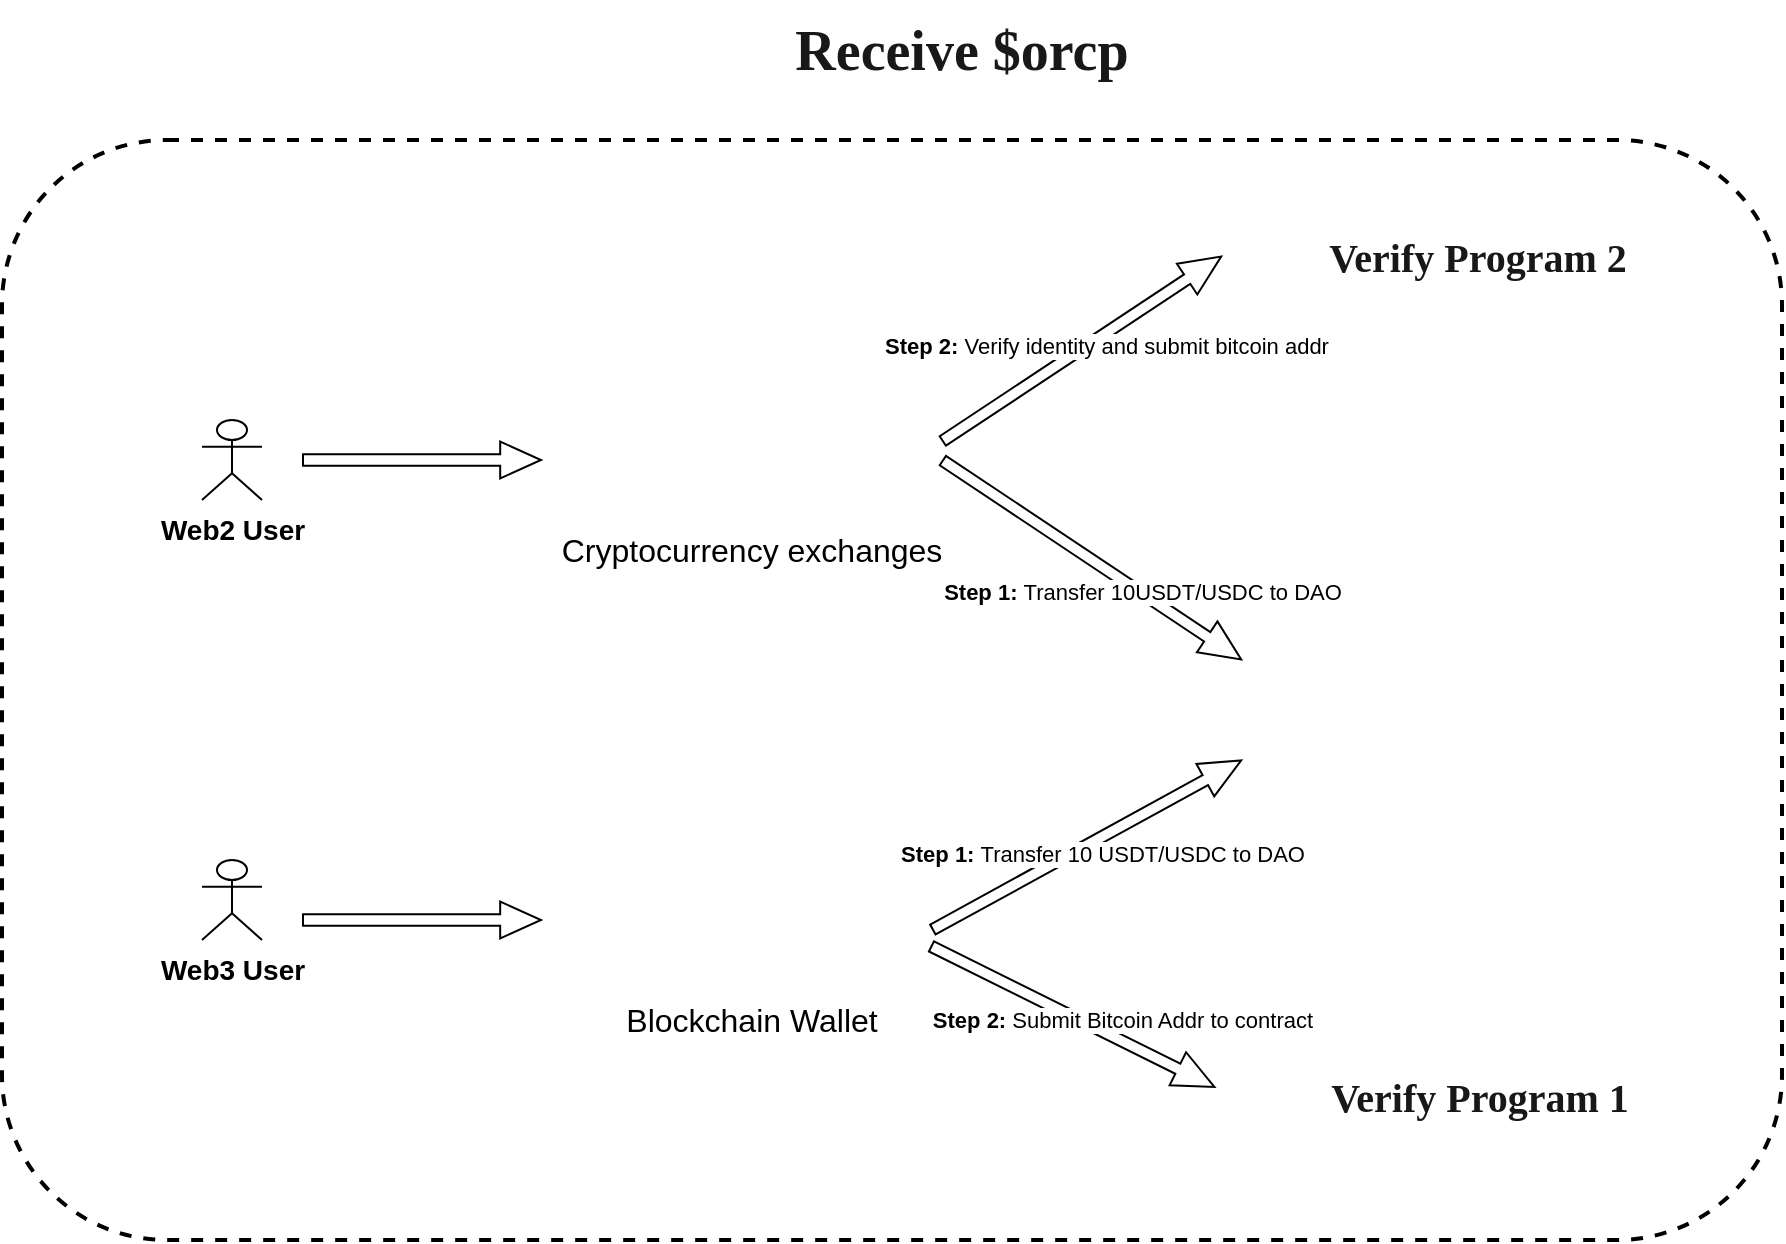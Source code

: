 <mxfile version="21.3.4" type="github">
  <diagram name="Page-1" id="8knTemBwskqMgURJLsrm">
    <mxGraphModel dx="1953" dy="2135" grid="1" gridSize="10" guides="1" tooltips="1" connect="1" arrows="1" fold="1" page="1" pageScale="1" pageWidth="827" pageHeight="1169" math="0" shadow="0">
      <root>
        <mxCell id="0" />
        <mxCell id="1" parent="0" />
        <mxCell id="sWhWIhyuhKPl6AwqvS7Z-1" value="&lt;font style=&quot;font-size: 14px;&quot;&gt;&lt;b&gt;Web2 User&lt;/b&gt;&lt;/font&gt;" style="shape=umlActor;verticalLabelPosition=bottom;verticalAlign=top;html=1;outlineConnect=0;" vertex="1" parent="1">
          <mxGeometry x="150" y="80" width="30" height="40" as="geometry" />
        </mxCell>
        <mxCell id="sWhWIhyuhKPl6AwqvS7Z-2" value="&lt;b&gt;&lt;font style=&quot;font-size: 14px;&quot;&gt;Web3 User&lt;/font&gt;&lt;/b&gt;" style="shape=umlActor;verticalLabelPosition=bottom;verticalAlign=top;html=1;outlineConnect=0;" vertex="1" parent="1">
          <mxGeometry x="150" y="300" width="30" height="40" as="geometry" />
        </mxCell>
        <mxCell id="sWhWIhyuhKPl6AwqvS7Z-3" value="" style="shape=flexArrow;endArrow=classic;html=1;rounded=0;endWidth=11.831;endSize=6.47;width=5.634;" edge="1" parent="1">
          <mxGeometry width="50" height="50" relative="1" as="geometry">
            <mxPoint x="200" y="100" as="sourcePoint" />
            <mxPoint x="320" y="100" as="targetPoint" />
          </mxGeometry>
        </mxCell>
        <mxCell id="sWhWIhyuhKPl6AwqvS7Z-4" value="" style="shape=image;verticalLabelPosition=bottom;labelBackgroundColor=default;verticalAlign=top;aspect=fixed;imageAspect=0;image=https://upload.wikimedia.org/wikipedia/commons/thumb/e/e8/Binance_Logo.svg/1024px-Binance_Logo.svg.png;" vertex="1" parent="1">
          <mxGeometry x="340" y="75" width="50" height="50" as="geometry" />
        </mxCell>
        <mxCell id="sWhWIhyuhKPl6AwqvS7Z-6" value="" style="shape=image;verticalLabelPosition=bottom;labelBackgroundColor=default;verticalAlign=top;aspect=fixed;imageAspect=0;image=https://seeklogo.com/images/C/coinbase-coin-logo-C86F46D7B8-seeklogo.com.png;" vertex="1" parent="1">
          <mxGeometry x="400" y="75" width="50" height="50" as="geometry" />
        </mxCell>
        <mxCell id="sWhWIhyuhKPl6AwqvS7Z-9" value="" style="shape=image;verticalLabelPosition=bottom;labelBackgroundColor=default;verticalAlign=top;aspect=fixed;imageAspect=0;image=https://altcoinsbox.com/wp-content/uploads/2023/03/okx-logo-black-and-white.png;" vertex="1" parent="1">
          <mxGeometry x="460" y="75" width="50" height="50" as="geometry" />
        </mxCell>
        <mxCell id="sWhWIhyuhKPl6AwqvS7Z-10" value="" style="shape=flexArrow;endArrow=classic;html=1;rounded=0;endWidth=11.831;endSize=6.47;width=5.634;" edge="1" parent="1">
          <mxGeometry width="50" height="50" relative="1" as="geometry">
            <mxPoint x="200" y="330" as="sourcePoint" />
            <mxPoint x="320" y="330" as="targetPoint" />
          </mxGeometry>
        </mxCell>
        <mxCell id="sWhWIhyuhKPl6AwqvS7Z-11" value="" style="shape=image;verticalLabelPosition=bottom;labelBackgroundColor=default;verticalAlign=top;aspect=fixed;imageAspect=0;image=https://upload.wikimedia.org/wikipedia/commons/thumb/3/36/MetaMask_Fox.svg/1200px-MetaMask_Fox.svg.png;" vertex="1" parent="1">
          <mxGeometry x="335" y="305" width="60" height="60" as="geometry" />
        </mxCell>
        <mxCell id="sWhWIhyuhKPl6AwqvS7Z-12" value="" style="shape=image;verticalLabelPosition=bottom;labelBackgroundColor=default;verticalAlign=top;aspect=fixed;imageAspect=0;image=https://altcoinsbox.com/wp-content/uploads/2023/04/wallet-connect-logo.png;" vertex="1" parent="1">
          <mxGeometry x="400" y="310" width="50" height="50" as="geometry" />
        </mxCell>
        <mxCell id="sWhWIhyuhKPl6AwqvS7Z-13" value="" style="shape=image;verticalLabelPosition=bottom;labelBackgroundColor=default;verticalAlign=top;aspect=fixed;imageAspect=0;image=https://ethereum.org/static/cd7cb3047b95b88dfac4968de3e3347b/65a36/rainbow.png;" vertex="1" parent="1">
          <mxGeometry x="455" y="305" width="60" height="60" as="geometry" />
        </mxCell>
        <mxCell id="sWhWIhyuhKPl6AwqvS7Z-14" value="Cryptocurrency exchanges" style="text;html=1;strokeColor=none;fillColor=none;align=center;verticalAlign=middle;whiteSpace=wrap;rounded=0;fontSize=16;" vertex="1" parent="1">
          <mxGeometry x="320" y="130" width="210" height="30" as="geometry" />
        </mxCell>
        <mxCell id="sWhWIhyuhKPl6AwqvS7Z-15" value="Blockchain Wallet" style="text;html=1;strokeColor=none;fillColor=none;align=center;verticalAlign=middle;whiteSpace=wrap;rounded=0;fontSize=16;" vertex="1" parent="1">
          <mxGeometry x="350" y="365" width="150" height="30" as="geometry" />
        </mxCell>
        <mxCell id="sWhWIhyuhKPl6AwqvS7Z-16" value="" style="shape=image;verticalLabelPosition=bottom;labelBackgroundColor=default;verticalAlign=top;aspect=fixed;imageAspect=0;image=https://legacy.xdao.app/assets/img/logo_full_blue.svg;" vertex="1" parent="1">
          <mxGeometry x="670" y="200" width="175.41" height="50" as="geometry" />
        </mxCell>
        <mxCell id="sWhWIhyuhKPl6AwqvS7Z-24" value="" style="shape=flexArrow;endArrow=classic;html=1;rounded=0;endWidth=11.831;endSize=6.47;width=5.634;entryX=0;entryY=0;entryDx=0;entryDy=0;" edge="1" parent="1" target="sWhWIhyuhKPl6AwqvS7Z-16">
          <mxGeometry width="50" height="50" relative="1" as="geometry">
            <mxPoint x="520" y="100" as="sourcePoint" />
            <mxPoint x="700" y="210" as="targetPoint" />
          </mxGeometry>
        </mxCell>
        <mxCell id="sWhWIhyuhKPl6AwqvS7Z-26" value="&lt;b&gt;Step 1: &lt;/b&gt;Transfer 10USDT/USDC to DAO" style="edgeLabel;html=1;align=center;verticalAlign=middle;resizable=0;points=[];" vertex="1" connectable="0" parent="sWhWIhyuhKPl6AwqvS7Z-24">
          <mxGeometry x="-0.189" relative="1" as="geometry">
            <mxPoint x="39" y="25" as="offset" />
          </mxGeometry>
        </mxCell>
        <mxCell id="sWhWIhyuhKPl6AwqvS7Z-25" value="" style="shape=flexArrow;endArrow=classic;html=1;rounded=0;endWidth=11.831;endSize=6.47;width=5.634;entryX=0;entryY=1;entryDx=0;entryDy=0;exitX=1;exitY=0.5;exitDx=0;exitDy=0;" edge="1" parent="1" source="sWhWIhyuhKPl6AwqvS7Z-13" target="sWhWIhyuhKPl6AwqvS7Z-16">
          <mxGeometry width="50" height="50" relative="1" as="geometry">
            <mxPoint x="530" y="340" as="sourcePoint" />
            <mxPoint x="660" y="260" as="targetPoint" />
          </mxGeometry>
        </mxCell>
        <mxCell id="sWhWIhyuhKPl6AwqvS7Z-27" value="&lt;b&gt;Step 1: &lt;/b&gt;Transfer 10 USDT/USDC to DAO" style="edgeLabel;html=1;align=center;verticalAlign=middle;resizable=0;points=[];" vertex="1" connectable="0" parent="sWhWIhyuhKPl6AwqvS7Z-25">
          <mxGeometry x="-0.371" y="-3" relative="1" as="geometry">
            <mxPoint x="35" y="-14" as="offset" />
          </mxGeometry>
        </mxCell>
        <mxCell id="sWhWIhyuhKPl6AwqvS7Z-28" value="" style="group" vertex="1" connectable="0" parent="1">
          <mxGeometry x="370" y="-130" width="280" height="50" as="geometry" />
        </mxCell>
        <mxCell id="sWhWIhyuhKPl6AwqvS7Z-54" value="" style="group" vertex="1" connectable="0" parent="sWhWIhyuhKPl6AwqvS7Z-28">
          <mxGeometry width="280" height="50" as="geometry" />
        </mxCell>
        <mxCell id="sWhWIhyuhKPl6AwqvS7Z-19" value="" style="shape=image;verticalLabelPosition=bottom;labelBackgroundColor=default;verticalAlign=top;aspect=fixed;imageAspect=0;image=https://pbs.twimg.com/profile_images/1660129865826463749/jk2elwrV_400x400.jpg;" vertex="1" parent="sWhWIhyuhKPl6AwqvS7Z-54">
          <mxGeometry width="50" height="50" as="geometry" />
        </mxCell>
        <mxCell id="sWhWIhyuhKPl6AwqvS7Z-20" value="&lt;font face=&quot;Tahoma&quot; style=&quot;font-size: 28px;&quot;&gt;&lt;b style=&quot;&quot;&gt;Receive $orcp&lt;/b&gt;&lt;/font&gt;" style="text;html=1;strokeColor=none;fillColor=none;align=center;verticalAlign=middle;whiteSpace=wrap;rounded=0;spacing=0;spacingLeft=0;textOpacity=90;" vertex="1" parent="sWhWIhyuhKPl6AwqvS7Z-54">
          <mxGeometry x="50" y="10" width="220" height="30" as="geometry" />
        </mxCell>
        <mxCell id="sWhWIhyuhKPl6AwqvS7Z-33" value="" style="rounded=1;whiteSpace=wrap;html=1;fillColor=none;strokeWidth=2;dashed=1;" vertex="1" parent="1">
          <mxGeometry x="50" y="-60" width="890" height="550" as="geometry" />
        </mxCell>
        <mxCell id="sWhWIhyuhKPl6AwqvS7Z-37" value="" style="shape=flexArrow;endArrow=classic;html=1;rounded=0;endWidth=11.831;endSize=6.47;width=5.634;entryX=0;entryY=0.5;entryDx=0;entryDy=0;" edge="1" parent="1" target="sWhWIhyuhKPl6AwqvS7Z-40">
          <mxGeometry width="50" height="50" relative="1" as="geometry">
            <mxPoint x="520" y="90.77" as="sourcePoint" />
            <mxPoint x="680" y="-10" as="targetPoint" />
          </mxGeometry>
        </mxCell>
        <mxCell id="sWhWIhyuhKPl6AwqvS7Z-38" value="&lt;b&gt;Step 2: &lt;/b&gt;Verify identity and submit bitcoin addr" style="edgeLabel;html=1;align=center;verticalAlign=middle;resizable=0;points=[];" vertex="1" connectable="0" parent="sWhWIhyuhKPl6AwqvS7Z-37">
          <mxGeometry x="-0.189" relative="1" as="geometry">
            <mxPoint x="25" y="-10" as="offset" />
          </mxGeometry>
        </mxCell>
        <mxCell id="sWhWIhyuhKPl6AwqvS7Z-42" value="" style="group" vertex="1" connectable="0" parent="1">
          <mxGeometry x="690" y="-20" width="218" height="36" as="geometry" />
        </mxCell>
        <mxCell id="sWhWIhyuhKPl6AwqvS7Z-50" value="" style="group" vertex="1" connectable="0" parent="sWhWIhyuhKPl6AwqvS7Z-42">
          <mxGeometry x="-30" width="218" height="36" as="geometry" />
        </mxCell>
        <mxCell id="sWhWIhyuhKPl6AwqvS7Z-40" value="" style="shape=image;verticalLabelPosition=bottom;labelBackgroundColor=default;verticalAlign=top;aspect=fixed;imageAspect=0;image=https://pbs.twimg.com/profile_images/1660129865826463749/jk2elwrV_400x400.jpg;" vertex="1" parent="sWhWIhyuhKPl6AwqvS7Z-50">
          <mxGeometry width="36" height="36" as="geometry" />
        </mxCell>
        <mxCell id="sWhWIhyuhKPl6AwqvS7Z-41" value="&lt;font size=&quot;1&quot; face=&quot;Tahoma&quot; style=&quot;&quot;&gt;&lt;b style=&quot;font-size: 20px;&quot;&gt;Verify Program 2&lt;/b&gt;&lt;/font&gt;" style="text;html=1;strokeColor=none;fillColor=none;align=center;verticalAlign=middle;whiteSpace=wrap;rounded=0;spacing=0;spacingLeft=0;textOpacity=90;movable=1;resizable=1;rotatable=1;deletable=1;editable=1;locked=0;connectable=1;" vertex="1" parent="sWhWIhyuhKPl6AwqvS7Z-50">
          <mxGeometry x="38" y="3" width="180" height="30" as="geometry" />
        </mxCell>
        <mxCell id="sWhWIhyuhKPl6AwqvS7Z-43" value="" style="shape=flexArrow;endArrow=classic;html=1;rounded=0;endWidth=11.831;endSize=6.47;width=5.634;exitX=0.988;exitY=0.633;exitDx=0;exitDy=0;exitPerimeter=0;entryX=-0.093;entryY=0.38;entryDx=0;entryDy=0;entryPerimeter=0;" edge="1" parent="1" source="sWhWIhyuhKPl6AwqvS7Z-13" target="sWhWIhyuhKPl6AwqvS7Z-46">
          <mxGeometry width="50" height="50" relative="1" as="geometry">
            <mxPoint x="520" y="340" as="sourcePoint" />
            <mxPoint x="670" y="430" as="targetPoint" />
          </mxGeometry>
        </mxCell>
        <mxCell id="sWhWIhyuhKPl6AwqvS7Z-44" value="&lt;b&gt;Step 2: &lt;/b&gt;Submit Bitcoin Addr to contract" style="edgeLabel;html=1;align=center;verticalAlign=middle;resizable=0;points=[];" vertex="1" connectable="0" parent="sWhWIhyuhKPl6AwqvS7Z-43">
          <mxGeometry x="-0.371" y="-3" relative="1" as="geometry">
            <mxPoint x="52" y="12" as="offset" />
          </mxGeometry>
        </mxCell>
        <mxCell id="sWhWIhyuhKPl6AwqvS7Z-45" value="" style="group" vertex="1" connectable="0" parent="1">
          <mxGeometry x="660" y="400" width="220" height="36" as="geometry" />
        </mxCell>
        <mxCell id="sWhWIhyuhKPl6AwqvS7Z-46" value="" style="shape=image;verticalLabelPosition=bottom;labelBackgroundColor=default;verticalAlign=top;aspect=fixed;imageAspect=0;image=https://pbs.twimg.com/profile_images/1660129865826463749/jk2elwrV_400x400.jpg;" vertex="1" parent="sWhWIhyuhKPl6AwqvS7Z-45">
          <mxGeometry width="36" height="36" as="geometry" />
        </mxCell>
        <mxCell id="sWhWIhyuhKPl6AwqvS7Z-47" value="&lt;font size=&quot;1&quot; face=&quot;Tahoma&quot; style=&quot;&quot;&gt;&lt;b style=&quot;font-size: 20px;&quot;&gt;Verify Program 1&lt;/b&gt;&lt;/font&gt;" style="text;html=1;strokeColor=none;fillColor=none;align=center;verticalAlign=middle;whiteSpace=wrap;rounded=0;spacing=0;spacingLeft=0;textOpacity=90;movable=1;resizable=1;rotatable=1;deletable=1;editable=1;locked=0;connectable=1;" vertex="1" parent="sWhWIhyuhKPl6AwqvS7Z-45">
          <mxGeometry x="38.349" y="3" width="181.651" height="30" as="geometry" />
        </mxCell>
      </root>
    </mxGraphModel>
  </diagram>
</mxfile>

